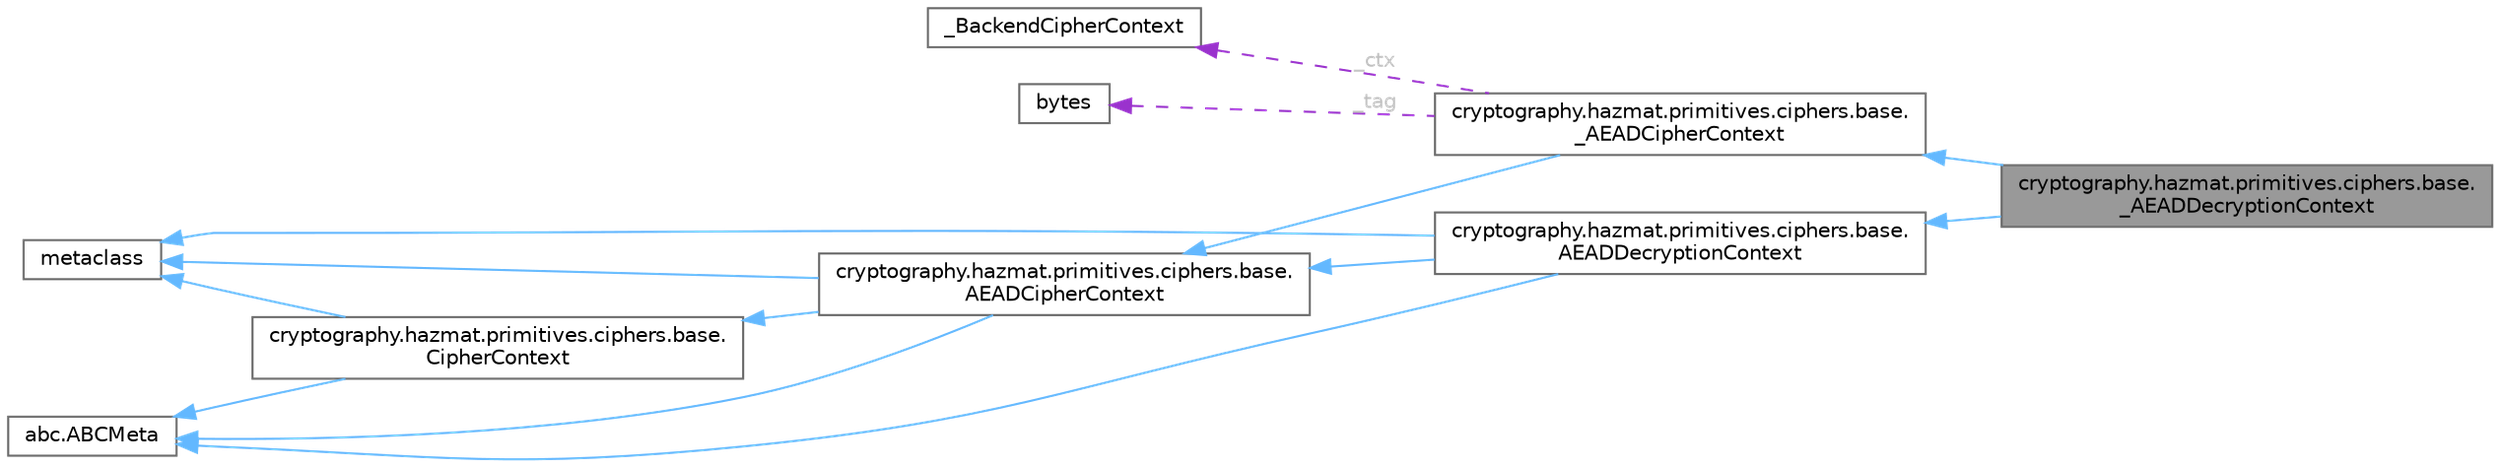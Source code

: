 digraph "cryptography.hazmat.primitives.ciphers.base._AEADDecryptionContext"
{
 // LATEX_PDF_SIZE
  bgcolor="transparent";
  edge [fontname=Helvetica,fontsize=10,labelfontname=Helvetica,labelfontsize=10];
  node [fontname=Helvetica,fontsize=10,shape=box,height=0.2,width=0.4];
  rankdir="LR";
  Node1 [id="Node000001",label="cryptography.hazmat.primitives.ciphers.base.\l_AEADDecryptionContext",height=0.2,width=0.4,color="gray40", fillcolor="grey60", style="filled", fontcolor="black",tooltip=" "];
  Node2 -> Node1 [id="edge1_Node000001_Node000002",dir="back",color="steelblue1",style="solid",tooltip=" "];
  Node2 [id="Node000002",label="cryptography.hazmat.primitives.ciphers.base.\l_AEADCipherContext",height=0.2,width=0.4,color="gray40", fillcolor="white", style="filled",URL="$classcryptography_1_1hazmat_1_1primitives_1_1ciphers_1_1base_1_1___a_e_a_d_cipher_context.html",tooltip=" "];
  Node3 -> Node2 [id="edge2_Node000002_Node000003",dir="back",color="steelblue1",style="solid",tooltip=" "];
  Node3 [id="Node000003",label="cryptography.hazmat.primitives.ciphers.base.\lAEADCipherContext",height=0.2,width=0.4,color="gray40", fillcolor="white", style="filled",URL="$classcryptography_1_1hazmat_1_1primitives_1_1ciphers_1_1base_1_1_a_e_a_d_cipher_context.html",tooltip=" "];
  Node4 -> Node3 [id="edge3_Node000003_Node000004",dir="back",color="steelblue1",style="solid",tooltip=" "];
  Node4 [id="Node000004",label="cryptography.hazmat.primitives.ciphers.base.\lCipherContext",height=0.2,width=0.4,color="gray40", fillcolor="white", style="filled",URL="$classcryptography_1_1hazmat_1_1primitives_1_1ciphers_1_1base_1_1_cipher_context.html",tooltip=" "];
  Node5 -> Node4 [id="edge4_Node000004_Node000005",dir="back",color="steelblue1",style="solid",tooltip=" "];
  Node5 [id="Node000005",label="metaclass",height=0.2,width=0.4,color="gray40", fillcolor="white", style="filled",tooltip=" "];
  Node6 -> Node4 [id="edge5_Node000004_Node000006",dir="back",color="steelblue1",style="solid",tooltip=" "];
  Node6 [id="Node000006",label="abc.ABCMeta",height=0.2,width=0.4,color="gray40", fillcolor="white", style="filled",tooltip=" "];
  Node5 -> Node3 [id="edge6_Node000003_Node000005",dir="back",color="steelblue1",style="solid",tooltip=" "];
  Node6 -> Node3 [id="edge7_Node000003_Node000006",dir="back",color="steelblue1",style="solid",tooltip=" "];
  Node7 -> Node2 [id="edge8_Node000002_Node000007",dir="back",color="darkorchid3",style="dashed",tooltip=" ",label=" _ctx",fontcolor="grey" ];
  Node7 [id="Node000007",label="_BackendCipherContext",height=0.2,width=0.4,color="gray40", fillcolor="white", style="filled",tooltip=" "];
  Node8 -> Node2 [id="edge9_Node000002_Node000008",dir="back",color="darkorchid3",style="dashed",tooltip=" ",label=" _tag",fontcolor="grey" ];
  Node8 [id="Node000008",label="bytes",height=0.2,width=0.4,color="gray40", fillcolor="white", style="filled",tooltip=" "];
  Node9 -> Node1 [id="edge10_Node000001_Node000009",dir="back",color="steelblue1",style="solid",tooltip=" "];
  Node9 [id="Node000009",label="cryptography.hazmat.primitives.ciphers.base.\lAEADDecryptionContext",height=0.2,width=0.4,color="gray40", fillcolor="white", style="filled",URL="$classcryptography_1_1hazmat_1_1primitives_1_1ciphers_1_1base_1_1_a_e_a_d_decryption_context.html",tooltip=" "];
  Node3 -> Node9 [id="edge11_Node000009_Node000003",dir="back",color="steelblue1",style="solid",tooltip=" "];
  Node5 -> Node9 [id="edge12_Node000009_Node000005",dir="back",color="steelblue1",style="solid",tooltip=" "];
  Node6 -> Node9 [id="edge13_Node000009_Node000006",dir="back",color="steelblue1",style="solid",tooltip=" "];
}
